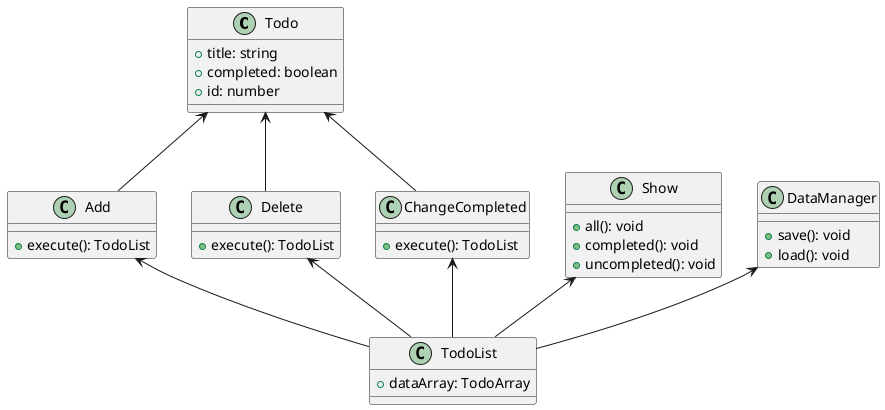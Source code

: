 @startuml todo
 class Todo{
    + title: string
    + completed: boolean
    + id: number
 }
 class Add{
    + execute(): TodoList
 }
 class Delete{
    + execute(): TodoList
 }
 class ChangeCompleted{
    + execute(): TodoList
 }

 class Show{
    + all(): void
    + completed(): void
    + uncompleted(): void
 }

 class DataManager{
    + save(): void
    + load(): void
 }

 class TodoList{
    + dataArray: TodoArray
 }

 Todo <-- Add
 Todo <-- Delete
 Todo <-- ChangeCompleted

Add <-- TodoList
Delete <-- TodoList
ChangeCompleted <-- TodoList
Show <-- TodoList
DataManager <-- TodoList
@enduml
